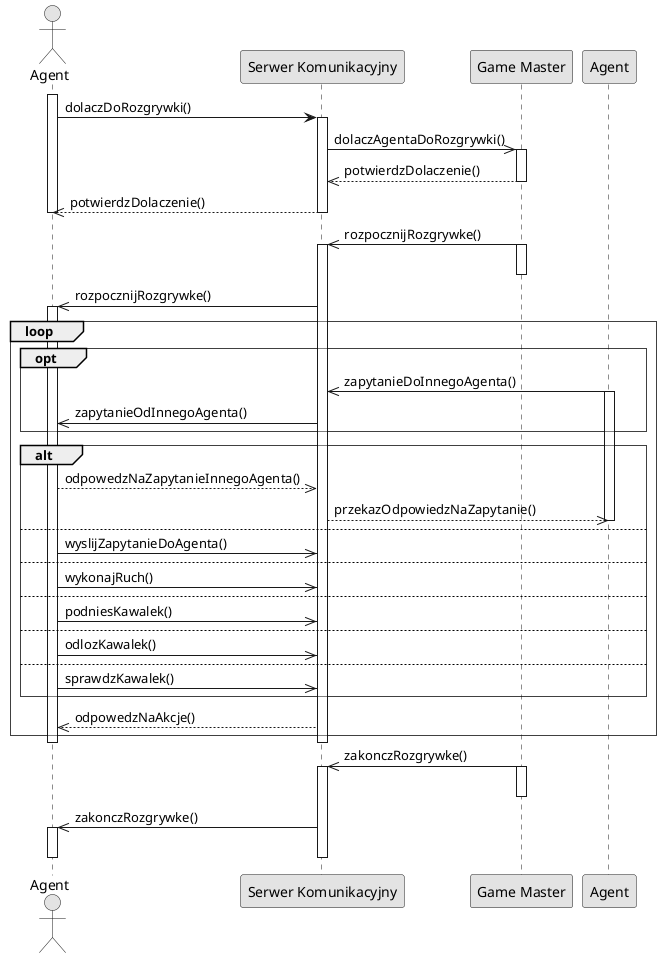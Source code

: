 @startuml
skinparam shadowing false
skinparam monochrome true
skinparam sequenceGroupBorderThickness 0.5

actor Agent
participant "Serwer Komunikacyjny" as sk
participant "Game Master" as gm
participant "Agent" as ag

activate Agent
Agent -> sk: dolaczDoRozgrywki()
activate sk
sk ->> gm: dolaczAgentaDoRozgrywki()
activate gm
gm -->> sk: potwierdzDolaczenie()
deactivate gm
sk -->> Agent: potwierdzDolaczenie()
deactivate sk
deactivate Agent

gm ->> sk: rozpocznijRozgrywke()
activate gm
deactivate gm
activate sk
sk ->> Agent: rozpocznijRozgrywke()
activate Agent

loop
    opt
        ag ->> sk: zapytanieDoInnegoAgenta()
        activate ag
        sk ->> Agent: zapytanieOdInnegoAgenta()        
    end
    alt
        Agent -->> sk: odpowedzNaZapytanieInnegoAgenta()
        sk -->> ag: przekazOdpowiedzNaZapytanie()
        deactivate ag
    else
        Agent ->> sk: wyslijZapytanieDoAgenta()
    else
        Agent ->> sk: wykonajRuch()
    else
        Agent ->> sk: podniesKawalek()
    else
        Agent ->> sk: odlozKawalek()
    else
        Agent ->> sk: sprawdzKawalek()        
    end
    sk -->> Agent: odpowedzNaAkcje()
end
deactivate Agent
deactivate sk

gm ->> sk: zakonczRozgrywke()
activate gm
deactivate gm
activate sk 
sk ->> Agent: zakonczRozgrywke()
activate Agent
deactivate sk
deactivate Agent
@enduml